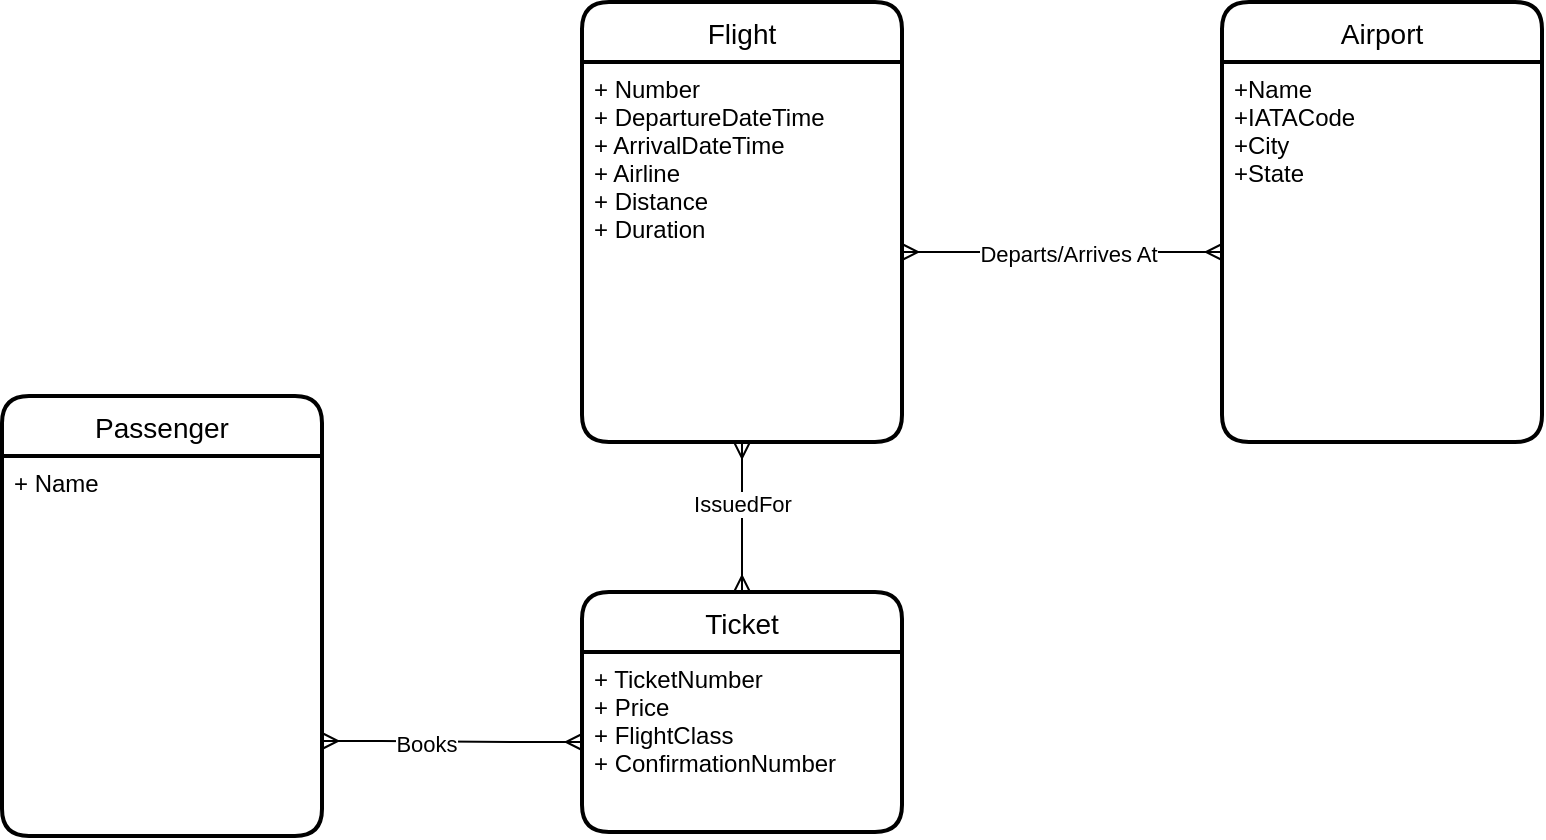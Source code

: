 <mxfile version="17.2.1" type="device" pages="2"><diagram id="R2lEEEUBdFMjLlhIrx00" name="Conceptual Model"><mxGraphModel dx="1185" dy="814" grid="1" gridSize="10" guides="1" tooltips="1" connect="1" arrows="1" fold="1" page="1" pageScale="1" pageWidth="1169" pageHeight="827" math="0" shadow="0" extFonts="Permanent Marker^https://fonts.googleapis.com/css?family=Permanent+Marker"><root><mxCell id="0"/><mxCell id="1" parent="0"/><mxCell id="I2o91P81ArP4eGy7YHEI-10" value="Passenger" style="swimlane;childLayout=stackLayout;horizontal=1;startSize=30;horizontalStack=0;rounded=1;fontSize=14;fontStyle=0;strokeWidth=2;resizeParent=0;resizeLast=1;shadow=0;dashed=0;align=center;" vertex="1" parent="1"><mxGeometry x="150" y="427" width="160" height="220" as="geometry"/></mxCell><mxCell id="I2o91P81ArP4eGy7YHEI-11" value="+ Name&#10;" style="align=left;strokeColor=none;fillColor=none;spacingLeft=4;fontSize=12;verticalAlign=top;resizable=0;rotatable=0;part=1;" vertex="1" parent="I2o91P81ArP4eGy7YHEI-10"><mxGeometry y="30" width="160" height="190" as="geometry"/></mxCell><mxCell id="I2o91P81ArP4eGy7YHEI-13" value="Flight" style="swimlane;childLayout=stackLayout;horizontal=1;startSize=30;horizontalStack=0;rounded=1;fontSize=14;fontStyle=0;strokeWidth=2;resizeParent=0;resizeLast=1;shadow=0;dashed=0;align=center;" vertex="1" parent="1"><mxGeometry x="440" y="230" width="160" height="220" as="geometry"/></mxCell><mxCell id="I2o91P81ArP4eGy7YHEI-14" value="+ Number&#10;+ DepartureDateTime&#10;+ ArrivalDateTime&#10;+ Airline&#10;+ Distance&#10;+ Duration" style="align=left;strokeColor=none;fillColor=none;spacingLeft=4;fontSize=12;verticalAlign=top;resizable=0;rotatable=0;part=1;" vertex="1" parent="I2o91P81ArP4eGy7YHEI-13"><mxGeometry y="30" width="160" height="190" as="geometry"/></mxCell><mxCell id="I2o91P81ArP4eGy7YHEI-24" value="Airport" style="swimlane;childLayout=stackLayout;horizontal=1;startSize=30;horizontalStack=0;rounded=1;fontSize=14;fontStyle=0;strokeWidth=2;resizeParent=0;resizeLast=1;shadow=0;dashed=0;align=center;" vertex="1" parent="1"><mxGeometry x="760" y="230" width="160" height="220" as="geometry"/></mxCell><mxCell id="I2o91P81ArP4eGy7YHEI-25" value="+Name&#10;+IATACode&#10;+City&#10;+State" style="align=left;strokeColor=none;fillColor=none;spacingLeft=4;fontSize=12;verticalAlign=top;resizable=0;rotatable=0;part=1;" vertex="1" parent="I2o91P81ArP4eGy7YHEI-24"><mxGeometry y="30" width="160" height="190" as="geometry"/></mxCell><mxCell id="I2o91P81ArP4eGy7YHEI-26" value="" style="edgeStyle=entityRelationEdgeStyle;fontSize=12;html=1;endArrow=ERmany;startArrow=ERmany;rounded=0;exitX=1;exitY=0.5;exitDx=0;exitDy=0;entryX=0;entryY=0.5;entryDx=0;entryDy=0;" edge="1" parent="1" source="I2o91P81ArP4eGy7YHEI-14" target="I2o91P81ArP4eGy7YHEI-25"><mxGeometry width="100" height="100" relative="1" as="geometry"><mxPoint x="610" y="410" as="sourcePoint"/><mxPoint x="710" y="310" as="targetPoint"/></mxGeometry></mxCell><mxCell id="I2o91P81ArP4eGy7YHEI-27" value="Departs/Arrives At" style="edgeLabel;html=1;align=center;verticalAlign=middle;resizable=0;points=[];" vertex="1" connectable="0" parent="I2o91P81ArP4eGy7YHEI-26"><mxGeometry x="0.029" y="-1" relative="1" as="geometry"><mxPoint as="offset"/></mxGeometry></mxCell><mxCell id="I2o91P81ArP4eGy7YHEI-28" value="Ticket" style="swimlane;childLayout=stackLayout;horizontal=1;startSize=30;horizontalStack=0;rounded=1;fontSize=14;fontStyle=0;strokeWidth=2;resizeParent=0;resizeLast=1;shadow=0;dashed=0;align=center;" vertex="1" parent="1"><mxGeometry x="440" y="525" width="160" height="120" as="geometry"/></mxCell><mxCell id="I2o91P81ArP4eGy7YHEI-29" value="+ TicketNumber&#10;+ Price&#10;+ FlightClass&#10;+ ConfirmationNumber" style="align=left;strokeColor=none;fillColor=none;spacingLeft=4;fontSize=12;verticalAlign=top;resizable=0;rotatable=0;part=1;" vertex="1" parent="I2o91P81ArP4eGy7YHEI-28"><mxGeometry y="30" width="160" height="90" as="geometry"/></mxCell><mxCell id="I2o91P81ArP4eGy7YHEI-30" value="" style="edgeStyle=entityRelationEdgeStyle;fontSize=12;html=1;endArrow=ERmany;startArrow=ERmany;rounded=0;exitX=1;exitY=0.75;exitDx=0;exitDy=0;entryX=0;entryY=0.5;entryDx=0;entryDy=0;" edge="1" parent="1" source="I2o91P81ArP4eGy7YHEI-11" target="I2o91P81ArP4eGy7YHEI-29"><mxGeometry width="100" height="100" relative="1" as="geometry"><mxPoint x="290" y="570" as="sourcePoint"/><mxPoint x="390" y="470" as="targetPoint"/></mxGeometry></mxCell><mxCell id="I2o91P81ArP4eGy7YHEI-31" value="Books" style="edgeLabel;html=1;align=center;verticalAlign=middle;resizable=0;points=[];" vertex="1" connectable="0" parent="I2o91P81ArP4eGy7YHEI-30"><mxGeometry x="-0.201" y="-1" relative="1" as="geometry"><mxPoint as="offset"/></mxGeometry></mxCell><mxCell id="I2o91P81ArP4eGy7YHEI-32" value="" style="fontSize=12;html=1;endArrow=ERmany;startArrow=ERmany;rounded=0;exitX=0.5;exitY=0;exitDx=0;exitDy=0;entryX=0.5;entryY=1;entryDx=0;entryDy=0;" edge="1" parent="1" source="I2o91P81ArP4eGy7YHEI-28" target="I2o91P81ArP4eGy7YHEI-13"><mxGeometry width="100" height="100" relative="1" as="geometry"><mxPoint x="470" y="500" as="sourcePoint"/><mxPoint x="530" y="410" as="targetPoint"/></mxGeometry></mxCell><mxCell id="I2o91P81ArP4eGy7YHEI-33" value="IssuedFor" style="edgeLabel;html=1;align=center;verticalAlign=middle;resizable=0;points=[];" vertex="1" connectable="0" parent="I2o91P81ArP4eGy7YHEI-32"><mxGeometry x="0.185" relative="1" as="geometry"><mxPoint as="offset"/></mxGeometry></mxCell></root></mxGraphModel></diagram><diagram id="YXRN5YvZfsO8O1EN7nMd" name="Logical Model"><mxGraphModel dx="1422" dy="1804" grid="0" gridSize="10" guides="1" tooltips="1" connect="1" arrows="1" fold="1" page="1" pageScale="1" pageWidth="1169" pageHeight="827" background="#EEEEEE" math="0" shadow="0"><root><mxCell id="0"/><mxCell id="1" parent="0"/><mxCell id="Jiu9TWDlankeNCcSeCNP-1" value="Passenger" style="swimlane;childLayout=stackLayout;horizontal=1;startSize=30;horizontalStack=0;rounded=0;fontSize=14;fontStyle=0;strokeWidth=2;resizeParent=0;resizeLast=1;shadow=0;dashed=0;align=center;fillColor=#F5AB50;strokeColor=#909090;fontColor=#1A1A1A;" vertex="1" parent="1"><mxGeometry x="111" y="363" width="160" height="220" as="geometry"/></mxCell><mxCell id="Jiu9TWDlankeNCcSeCNP-2" value="+ FirstName : String&#10;+ LastName : String&#10;" style="align=left;strokeColor=none;fillColor=none;spacingLeft=4;fontSize=12;verticalAlign=top;resizable=0;rotatable=0;part=1;rounded=0;fontColor=#1A1A1A;" vertex="1" parent="Jiu9TWDlankeNCcSeCNP-1"><mxGeometry y="30" width="160" height="190" as="geometry"/></mxCell><mxCell id="Jiu9TWDlankeNCcSeCNP-37" style="edgeStyle=orthogonalEdgeStyle;curved=1;rounded=0;orthogonalLoop=1;jettySize=auto;html=1;exitX=0.5;exitY=0;exitDx=0;exitDy=0;entryX=0.5;entryY=1;entryDx=0;entryDy=0;startArrow=ERmany;startFill=0;endArrow=ERone;endFill=0;labelBackgroundColor=#EEEEEE;strokeColor=#182E3E;fontColor=#1A1A1A;" edge="1" parent="1" source="Jiu9TWDlankeNCcSeCNP-3" target="Jiu9TWDlankeNCcSeCNP-36"><mxGeometry relative="1" as="geometry"/></mxCell><mxCell id="Jiu9TWDlankeNCcSeCNP-38" value="Operated by" style="edgeLabel;html=1;align=center;verticalAlign=middle;resizable=0;points=[];labelBackgroundColor=#EEEEEE;fontColor=#1A1A1A;rounded=0;" vertex="1" connectable="0" parent="Jiu9TWDlankeNCcSeCNP-37"><mxGeometry x="-0.063" y="-16" relative="1" as="geometry"><mxPoint as="offset"/></mxGeometry></mxCell><mxCell id="Jiu9TWDlankeNCcSeCNP-3" value="Flight" style="swimlane;childLayout=stackLayout;horizontal=1;startSize=30;horizontalStack=0;rounded=0;fontSize=14;fontStyle=0;strokeWidth=2;resizeParent=0;resizeLast=1;shadow=0;dashed=0;align=center;fillColor=#F5AB50;strokeColor=#909090;fontColor=#1A1A1A;" vertex="1" parent="1"><mxGeometry x="351" y="233" width="190" height="220" as="geometry"/></mxCell><mxCell id="Jiu9TWDlankeNCcSeCNP-4" value="+ FlightNumber: String&#10;+ DepartureDateTime: DateTime&#10;+ ArrivalDateTime: DateTime&#10;+ Airline: String&#10;+ Distance: Float-Point&#10;+ DurationInMinutes&#10;+ DepartureAirport&#10;+ ArrivalAirport" style="align=left;strokeColor=none;fillColor=none;spacingLeft=4;fontSize=12;verticalAlign=top;resizable=0;rotatable=0;part=1;rounded=0;fontColor=#1A1A1A;" vertex="1" parent="Jiu9TWDlankeNCcSeCNP-3"><mxGeometry y="30" width="190" height="190" as="geometry"/></mxCell><mxCell id="Jiu9TWDlankeNCcSeCNP-5" value="Airport" style="swimlane;childLayout=stackLayout;horizontal=1;startSize=30;horizontalStack=0;rounded=0;fontSize=14;fontStyle=0;strokeWidth=2;resizeParent=0;resizeLast=1;shadow=0;dashed=0;align=center;fillColor=#F5AB50;strokeColor=#909090;fontColor=#1A1A1A;" vertex="1" parent="1"><mxGeometry x="681" y="233" width="160" height="220" as="geometry"/></mxCell><mxCell id="Jiu9TWDlankeNCcSeCNP-6" value="+ Name : String&#10;+ IATACode : String&#10;" style="align=left;strokeColor=none;fillColor=none;spacingLeft=4;fontSize=12;verticalAlign=top;resizable=0;rotatable=0;part=1;rounded=0;fontColor=#1A1A1A;" vertex="1" parent="Jiu9TWDlankeNCcSeCNP-5"><mxGeometry y="30" width="160" height="190" as="geometry"/></mxCell><mxCell id="Jiu9TWDlankeNCcSeCNP-31" value="Issued For" style="edgeStyle=orthogonalEdgeStyle;rounded=0;orthogonalLoop=1;jettySize=auto;html=1;exitX=0.5;exitY=0;exitDx=0;exitDy=0;entryX=0.5;entryY=1;entryDx=0;entryDy=0;startArrow=ERmany;startFill=0;endArrow=ERone;endFill=0;curved=1;labelBackgroundColor=#EEEEEE;strokeColor=#182E3E;fontColor=#1A1A1A;" edge="1" parent="1" source="Jiu9TWDlankeNCcSeCNP-9" target="Jiu9TWDlankeNCcSeCNP-4"><mxGeometry relative="1" as="geometry"/></mxCell><mxCell id="Jiu9TWDlankeNCcSeCNP-9" value="Ticket" style="swimlane;childLayout=stackLayout;horizontal=1;startSize=30;horizontalStack=0;rounded=0;fontSize=14;fontStyle=0;strokeWidth=2;resizeParent=0;resizeLast=1;shadow=0;dashed=0;align=center;fillColor=#F5AB50;strokeColor=#909090;fontColor=#1A1A1A;" vertex="1" parent="1"><mxGeometry x="346" y="583" width="200" height="120" as="geometry"/></mxCell><mxCell id="Jiu9TWDlankeNCcSeCNP-10" value="+ TicketNumber: String&#10;+ Price: Float-Point&#10;+ ConfirmationNumber: String" style="align=left;strokeColor=none;fillColor=none;spacingLeft=4;fontSize=12;verticalAlign=top;resizable=0;rotatable=0;part=1;rounded=0;fontColor=#1A1A1A;" vertex="1" parent="Jiu9TWDlankeNCcSeCNP-9"><mxGeometry y="30" width="200" height="90" as="geometry"/></mxCell><mxCell id="Jiu9TWDlankeNCcSeCNP-17" value="City" style="swimlane;childLayout=stackLayout;horizontal=1;startSize=30;horizontalStack=0;rounded=0;fontSize=14;fontStyle=0;strokeWidth=2;resizeParent=0;resizeLast=1;shadow=0;dashed=0;align=center;fillColor=#F5AB50;strokeColor=#909090;fontColor=#1A1A1A;" vertex="1" parent="1"><mxGeometry x="941" y="443" width="160" height="120" as="geometry"/></mxCell><mxCell id="Jiu9TWDlankeNCcSeCNP-18" value="+Name" style="align=left;strokeColor=none;fillColor=none;spacingLeft=4;fontSize=12;verticalAlign=top;resizable=0;rotatable=0;part=1;rounded=0;fontColor=#1A1A1A;" vertex="1" parent="Jiu9TWDlankeNCcSeCNP-17"><mxGeometry y="30" width="160" height="90" as="geometry"/></mxCell><mxCell id="Jiu9TWDlankeNCcSeCNP-19" value="State" style="swimlane;childLayout=stackLayout;horizontal=1;startSize=30;horizontalStack=0;rounded=0;fontSize=14;fontStyle=0;strokeWidth=2;resizeParent=0;resizeLast=1;shadow=0;dashed=0;align=center;fillColor=#F5AB50;strokeColor=#909090;fontColor=#1A1A1A;" vertex="1" parent="1"><mxGeometry x="941" y="243" width="160" height="120" as="geometry"/></mxCell><mxCell id="Jiu9TWDlankeNCcSeCNP-20" value="+Name" style="align=left;strokeColor=none;fillColor=none;spacingLeft=4;fontSize=12;verticalAlign=top;resizable=0;rotatable=0;part=1;rounded=0;fontColor=#1A1A1A;" vertex="1" parent="Jiu9TWDlankeNCcSeCNP-19"><mxGeometry y="30" width="160" height="90" as="geometry"/></mxCell><mxCell id="Jiu9TWDlankeNCcSeCNP-21" style="edgeStyle=none;rounded=0;orthogonalLoop=1;jettySize=auto;html=1;exitX=0.5;exitY=1;exitDx=0;exitDy=0;entryX=0.5;entryY=0;entryDx=0;entryDy=0;endArrow=ERmany;endFill=0;startArrow=ERone;startFill=0;curved=1;labelBackgroundColor=#EEEEEE;strokeColor=#182E3E;fontColor=#1A1A1A;" edge="1" parent="1" source="Jiu9TWDlankeNCcSeCNP-20" target="Jiu9TWDlankeNCcSeCNP-17"><mxGeometry relative="1" as="geometry"/></mxCell><mxCell id="Jiu9TWDlankeNCcSeCNP-22" value="Has" style="edgeLabel;html=1;align=center;verticalAlign=middle;resizable=0;points=[];rounded=0;labelBackgroundColor=#EEEEEE;fontColor=#1A1A1A;" vertex="1" connectable="0" parent="Jiu9TWDlankeNCcSeCNP-21"><mxGeometry x="-0.364" y="1" relative="1" as="geometry"><mxPoint as="offset"/></mxGeometry></mxCell><mxCell id="Jiu9TWDlankeNCcSeCNP-23" style="edgeStyle=orthogonalEdgeStyle;rounded=0;orthogonalLoop=1;jettySize=auto;html=1;exitX=1;exitY=0.5;exitDx=0;exitDy=0;entryX=0;entryY=0.25;entryDx=0;entryDy=0;endArrow=ERone;endFill=0;startArrow=ERmany;startFill=0;curved=1;labelBackgroundColor=#EEEEEE;strokeColor=#182E3E;fontColor=#1A1A1A;" edge="1" parent="1" source="Jiu9TWDlankeNCcSeCNP-6" target="Jiu9TWDlankeNCcSeCNP-18"><mxGeometry relative="1" as="geometry"/></mxCell><mxCell id="Jiu9TWDlankeNCcSeCNP-24" value="Located At" style="edgeLabel;html=1;align=center;verticalAlign=middle;resizable=0;points=[];rounded=0;labelBackgroundColor=#EEEEEE;fontColor=#1A1A1A;" vertex="1" connectable="0" parent="Jiu9TWDlankeNCcSeCNP-23"><mxGeometry x="0.123" relative="1" as="geometry"><mxPoint as="offset"/></mxGeometry></mxCell><mxCell id="Jiu9TWDlankeNCcSeCNP-25" value="FlightClass" style="swimlane;childLayout=stackLayout;horizontal=1;startSize=30;horizontalStack=0;rounded=0;fontSize=14;fontStyle=0;strokeWidth=2;resizeParent=0;resizeLast=1;shadow=0;dashed=0;align=center;fillColor=#F5AB50;strokeColor=#909090;fontColor=#1A1A1A;" vertex="1" parent="1"><mxGeometry x="731" y="583" width="160" height="120" as="geometry"/></mxCell><mxCell id="Jiu9TWDlankeNCcSeCNP-26" value="+ Name: String" style="align=left;strokeColor=none;fillColor=none;spacingLeft=4;fontSize=12;verticalAlign=top;resizable=0;rotatable=0;part=1;rounded=0;fontColor=#1A1A1A;" vertex="1" parent="Jiu9TWDlankeNCcSeCNP-25"><mxGeometry y="30" width="160" height="90" as="geometry"/></mxCell><mxCell id="Jiu9TWDlankeNCcSeCNP-27" style="edgeStyle=orthogonalEdgeStyle;rounded=0;orthogonalLoop=1;jettySize=auto;html=1;exitX=1;exitY=0.5;exitDx=0;exitDy=0;entryX=0;entryY=0.5;entryDx=0;entryDy=0;startArrow=ERmany;startFill=0;endArrow=ERone;endFill=0;curved=1;labelBackgroundColor=#EEEEEE;strokeColor=#182E3E;fontColor=#1A1A1A;" edge="1" parent="1" source="Jiu9TWDlankeNCcSeCNP-10" target="Jiu9TWDlankeNCcSeCNP-26"><mxGeometry relative="1" as="geometry"><Array as="points"><mxPoint x="631" y="658"/><mxPoint x="631" y="658"/></Array></mxGeometry></mxCell><mxCell id="Jiu9TWDlankeNCcSeCNP-28" value="Classified By" style="edgeLabel;html=1;align=center;verticalAlign=middle;resizable=0;points=[];rounded=0;labelBackgroundColor=#EEEEEE;fontColor=#1A1A1A;" vertex="1" connectable="0" parent="Jiu9TWDlankeNCcSeCNP-27"><mxGeometry x="0.189" y="2" relative="1" as="geometry"><mxPoint as="offset"/></mxGeometry></mxCell><mxCell id="Jiu9TWDlankeNCcSeCNP-29" style="edgeStyle=orthogonalEdgeStyle;rounded=0;orthogonalLoop=1;jettySize=auto;html=1;exitX=1;exitY=0.75;exitDx=0;exitDy=0;entryX=0;entryY=0.5;entryDx=0;entryDy=0;startArrow=ERone;startFill=0;endArrow=ERmany;endFill=0;curved=1;labelBackgroundColor=#EEEEEE;strokeColor=#182E3E;fontColor=#1A1A1A;" edge="1" parent="1" source="Jiu9TWDlankeNCcSeCNP-2" target="Jiu9TWDlankeNCcSeCNP-10"><mxGeometry relative="1" as="geometry"/></mxCell><mxCell id="Jiu9TWDlankeNCcSeCNP-30" value="Books" style="edgeLabel;html=1;align=center;verticalAlign=middle;resizable=0;points=[];rounded=0;labelBackgroundColor=#EEEEEE;fontColor=#1A1A1A;" vertex="1" connectable="0" parent="Jiu9TWDlankeNCcSeCNP-29"><mxGeometry x="0.086" y="-1" relative="1" as="geometry"><mxPoint as="offset"/></mxGeometry></mxCell><mxCell id="Jiu9TWDlankeNCcSeCNP-32" value="Departs/Arrives At" style="edgeStyle=orthogonalEdgeStyle;rounded=0;orthogonalLoop=1;jettySize=auto;html=1;exitX=1;exitY=0.5;exitDx=0;exitDy=0;entryX=0;entryY=0.5;entryDx=0;entryDy=0;startArrow=ERmany;startFill=0;endArrow=ERmany;endFill=0;curved=1;labelBackgroundColor=#EEEEEE;strokeColor=#182E3E;fontColor=#1A1A1A;" edge="1" parent="1" source="Jiu9TWDlankeNCcSeCNP-4" target="Jiu9TWDlankeNCcSeCNP-6"><mxGeometry relative="1" as="geometry"/></mxCell><mxCell id="Jiu9TWDlankeNCcSeCNP-35" value="Airline" style="swimlane;childLayout=stackLayout;horizontal=1;startSize=30;horizontalStack=0;rounded=0;fontSize=14;fontStyle=0;strokeWidth=2;resizeParent=0;resizeLast=1;shadow=0;dashed=0;align=center;fillColor=#F5AB50;strokeColor=#909090;fontColor=#1A1A1A;" vertex="1" parent="1"><mxGeometry x="346" y="37" width="160" height="120" as="geometry"/></mxCell><mxCell id="Jiu9TWDlankeNCcSeCNP-36" value="+Name&#10;" style="align=left;strokeColor=none;fillColor=none;spacingLeft=4;fontSize=12;verticalAlign=top;resizable=0;rotatable=0;part=1;rounded=0;fontColor=#1A1A1A;" vertex="1" parent="Jiu9TWDlankeNCcSeCNP-35"><mxGeometry y="30" width="160" height="90" as="geometry"/></mxCell><mxCell id="Jiu9TWDlankeNCcSeCNP-39" value="&lt;h1&gt;Note&lt;/h1&gt;&lt;p&gt;Sometimes to improve the performance, we tend to denormalize tables that we usually join together.&lt;/p&gt;" style="text;html=1;strokeColor=#d79b00;fillColor=#ffe6cc;spacing=5;spacingTop=-20;whiteSpace=wrap;overflow=hidden;rounded=0;sketch=0;shadow=0;glass=0;" vertex="1" parent="1"><mxGeometry x="36" y="37" width="190" height="120" as="geometry"/></mxCell><mxCell id="Jiu9TWDlankeNCcSeCNP-40" value="&lt;h1&gt;&amp;nbsp;Note&lt;/h1&gt;&lt;p&gt;We Didn't create another table for AirportFlights, because it would allow a flight to be handled by 2+ airports. and that breaks the business rules. Instead we have added FKs for Departure and Arrival AirPorts, because we know that they are only two airports.&amp;nbsp;&lt;/p&gt;" style="text;html=1;strokeColor=#d79b00;fillColor=#ffe6cc;spacing=5;spacingTop=-20;whiteSpace=wrap;overflow=hidden;rounded=0;sketch=0;shadow=0;glass=0;" vertex="1" parent="1"><mxGeometry x="916" y="6" width="200" height="208" as="geometry"/></mxCell></root></mxGraphModel></diagram></mxfile>